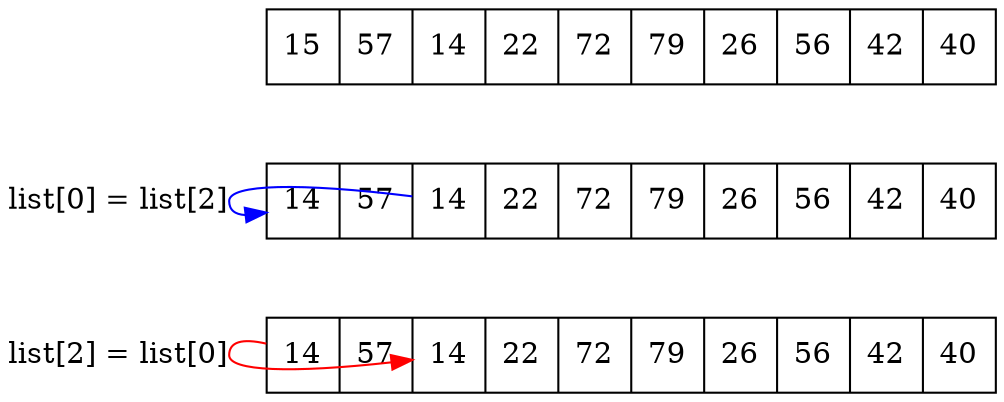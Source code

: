 
digraph G
{
        node [shape = record];
node0 [ label = "<f0> 15 | <f1> 57 | <f2> 14 | <f3> 22 | <f4> 72 | <f5> 79 | <f6> 26 | <f7> 56 | <f8> 42 | <f9> 40"];
node2:f0 -> node2:f2 [label="list[2] = list[0]",color=red];
node0:f0 -> node1:f0 [style=invisible,arrowhead=none];
node1:f0 -> node2:f0 [style=invisible,arrowhead=none];


node1 [ label = "<f0> 14 | <f1> 57 | <f2> 14 | <f3> 22 | <f4> 72 | <f5> 79 | <f6> 26 | <f7> 56 | <f8> 42 | <f9> 40"];
node1:f2 -> node1:f0 [label="list[0] = list[2]",color=blue];
node2 [ label = "<f0> 14 | <f1> 57 | <f2> 14 | <f3> 22 | <f4> 72 | <f5> 79 | <f6> 26 | <f7> 56 | <f8> 42 | <f9> 40"];
}